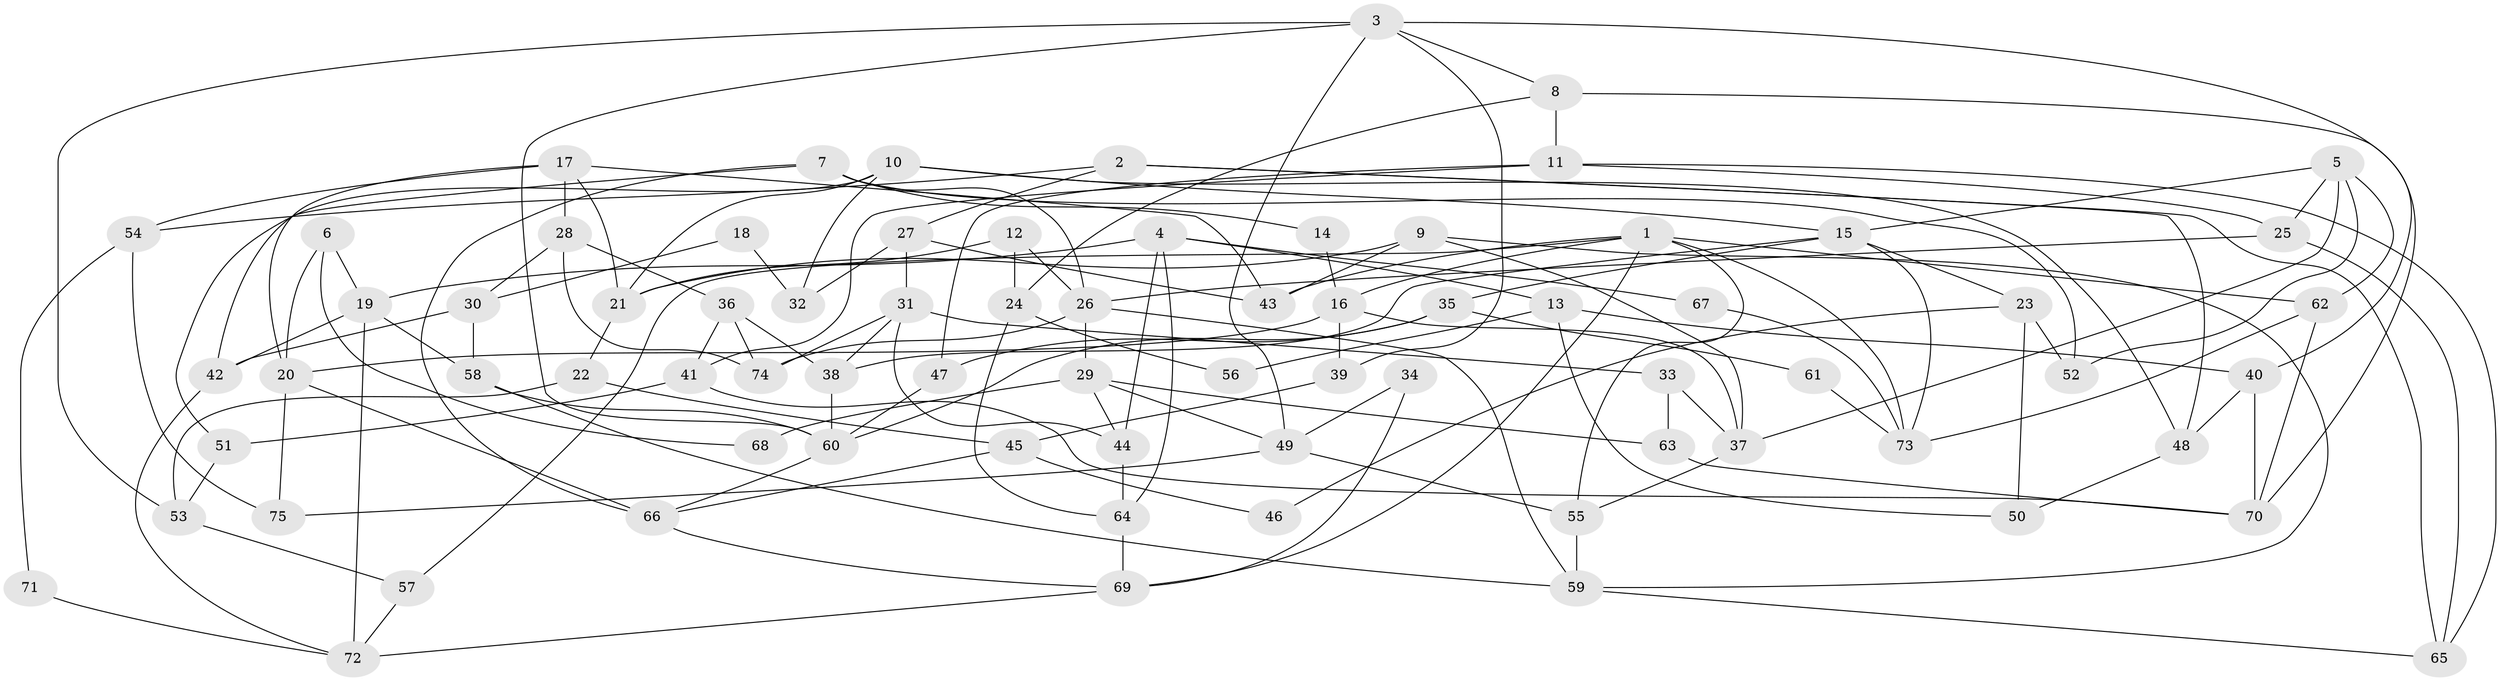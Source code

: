 // Generated by graph-tools (version 1.1) at 2025/51/03/09/25 04:51:38]
// undirected, 75 vertices, 150 edges
graph export_dot {
graph [start="1"]
  node [color=gray90,style=filled];
  1;
  2;
  3;
  4;
  5;
  6;
  7;
  8;
  9;
  10;
  11;
  12;
  13;
  14;
  15;
  16;
  17;
  18;
  19;
  20;
  21;
  22;
  23;
  24;
  25;
  26;
  27;
  28;
  29;
  30;
  31;
  32;
  33;
  34;
  35;
  36;
  37;
  38;
  39;
  40;
  41;
  42;
  43;
  44;
  45;
  46;
  47;
  48;
  49;
  50;
  51;
  52;
  53;
  54;
  55;
  56;
  57;
  58;
  59;
  60;
  61;
  62;
  63;
  64;
  65;
  66;
  67;
  68;
  69;
  70;
  71;
  72;
  73;
  74;
  75;
  1 -- 73;
  1 -- 57;
  1 -- 16;
  1 -- 43;
  1 -- 55;
  1 -- 62;
  1 -- 69;
  2 -- 27;
  2 -- 54;
  2 -- 48;
  2 -- 65;
  3 -- 40;
  3 -- 60;
  3 -- 8;
  3 -- 39;
  3 -- 49;
  3 -- 53;
  4 -- 64;
  4 -- 44;
  4 -- 13;
  4 -- 19;
  4 -- 67;
  5 -- 37;
  5 -- 25;
  5 -- 15;
  5 -- 52;
  5 -- 62;
  6 -- 19;
  6 -- 20;
  6 -- 68;
  7 -- 42;
  7 -- 26;
  7 -- 14;
  7 -- 52;
  7 -- 66;
  8 -- 11;
  8 -- 24;
  8 -- 70;
  9 -- 21;
  9 -- 37;
  9 -- 43;
  9 -- 59;
  10 -- 48;
  10 -- 15;
  10 -- 21;
  10 -- 32;
  10 -- 51;
  11 -- 41;
  11 -- 25;
  11 -- 47;
  11 -- 65;
  12 -- 26;
  12 -- 21;
  12 -- 24;
  13 -- 50;
  13 -- 40;
  13 -- 56;
  14 -- 16;
  15 -- 38;
  15 -- 23;
  15 -- 35;
  15 -- 73;
  16 -- 39;
  16 -- 20;
  16 -- 37;
  17 -- 43;
  17 -- 20;
  17 -- 21;
  17 -- 28;
  17 -- 54;
  18 -- 32;
  18 -- 30;
  19 -- 42;
  19 -- 58;
  19 -- 72;
  20 -- 66;
  20 -- 75;
  21 -- 22;
  22 -- 53;
  22 -- 45;
  23 -- 52;
  23 -- 46;
  23 -- 50;
  24 -- 56;
  24 -- 64;
  25 -- 26;
  25 -- 65;
  26 -- 59;
  26 -- 74;
  26 -- 29;
  27 -- 43;
  27 -- 31;
  27 -- 32;
  28 -- 74;
  28 -- 30;
  28 -- 36;
  29 -- 49;
  29 -- 44;
  29 -- 63;
  29 -- 68;
  30 -- 58;
  30 -- 42;
  31 -- 44;
  31 -- 33;
  31 -- 38;
  31 -- 74;
  33 -- 37;
  33 -- 63;
  34 -- 49;
  34 -- 69;
  35 -- 60;
  35 -- 47;
  35 -- 61;
  36 -- 38;
  36 -- 41;
  36 -- 74;
  37 -- 55;
  38 -- 60;
  39 -- 45;
  40 -- 70;
  40 -- 48;
  41 -- 70;
  41 -- 51;
  42 -- 72;
  44 -- 64;
  45 -- 66;
  45 -- 46;
  47 -- 60;
  48 -- 50;
  49 -- 55;
  49 -- 75;
  51 -- 53;
  53 -- 57;
  54 -- 75;
  54 -- 71;
  55 -- 59;
  57 -- 72;
  58 -- 59;
  58 -- 60;
  59 -- 65;
  60 -- 66;
  61 -- 73;
  62 -- 70;
  62 -- 73;
  63 -- 70;
  64 -- 69;
  66 -- 69;
  67 -- 73;
  69 -- 72;
  71 -- 72;
}
